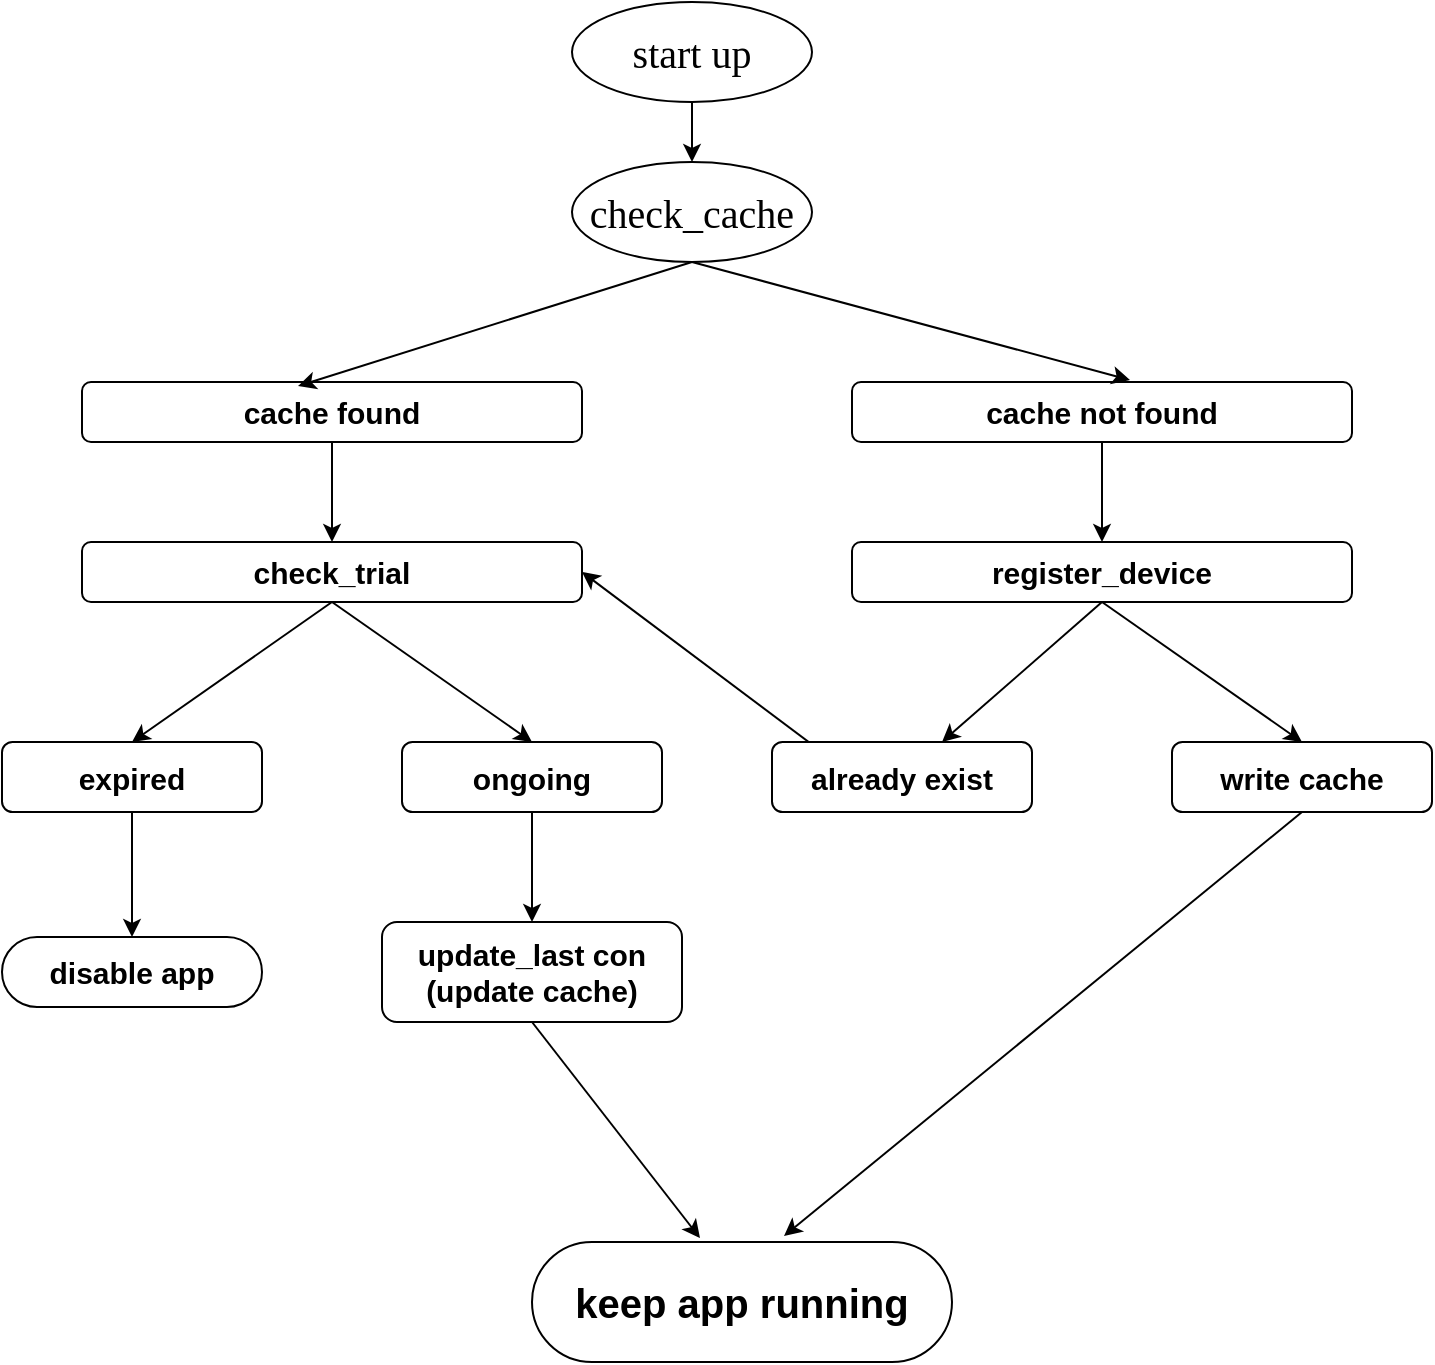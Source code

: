 <mxfile>
    <diagram id="V1fu0R7PlsbDlqnDrgyP" name="Page-1">
        <mxGraphModel dx="817" dy="1887" grid="1" gridSize="10" guides="1" tooltips="1" connect="1" arrows="1" fold="1" page="1" pageScale="1" pageWidth="850" pageHeight="1100" math="0" shadow="0">
            <root>
                <mxCell id="0"/>
                <mxCell id="1" parent="0"/>
                <mxCell id="2" value="check_cache" style="ellipse;whiteSpace=wrap;html=1;fontSize=20;fontFamily=Tahoma;fontStyle=0;strokeColor=default;strokeWidth=1;shadow=0;fillOpacity=100;" parent="1" vertex="1">
                    <mxGeometry x="370" y="-850" width="120" height="50" as="geometry"/>
                </mxCell>
                <mxCell id="7" style="edgeStyle=none;html=1;exitX=0.5;exitY=1;exitDx=0;exitDy=0;entryX=0.5;entryY=0;entryDx=0;entryDy=0;strokeColor=default;strokeWidth=1;shadow=0;fillOpacity=100;" parent="1" source="6" target="2" edge="1">
                    <mxGeometry relative="1" as="geometry"/>
                </mxCell>
                <mxCell id="6" value="start up" style="ellipse;whiteSpace=wrap;html=1;fontSize=20;fontFamily=Tahoma;fontStyle=0;strokeColor=default;strokeWidth=1;shadow=0;fillOpacity=100;" parent="1" vertex="1">
                    <mxGeometry x="370" y="-930" width="120" height="50" as="geometry"/>
                </mxCell>
                <mxCell id="15" style="edgeStyle=none;html=1;exitX=0.5;exitY=1;exitDx=0;exitDy=0;strokeColor=default;strokeWidth=1;shadow=0;fillOpacity=100;" parent="1" source="8" target="12" edge="1">
                    <mxGeometry relative="1" as="geometry"/>
                </mxCell>
                <mxCell id="8" value="cache found" style="rounded=1;whiteSpace=wrap;html=1;fontSize=15;fontStyle=1;strokeColor=default;strokeWidth=1;shadow=0;fillOpacity=100;" parent="1" vertex="1">
                    <mxGeometry x="125" y="-740" width="250" height="30" as="geometry"/>
                </mxCell>
                <mxCell id="14" style="edgeStyle=none;html=1;exitX=0.5;exitY=1;exitDx=0;exitDy=0;strokeColor=default;strokeWidth=1;shadow=0;fillOpacity=100;" parent="1" source="9" target="13" edge="1">
                    <mxGeometry relative="1" as="geometry"/>
                </mxCell>
                <mxCell id="9" value="cache not found" style="rounded=1;whiteSpace=wrap;html=1;fontSize=15;fontStyle=1;strokeColor=default;strokeWidth=1;shadow=0;fillOpacity=100;" parent="1" vertex="1">
                    <mxGeometry x="510" y="-740" width="250" height="30" as="geometry"/>
                </mxCell>
                <mxCell id="10" style="edgeStyle=none;html=1;exitX=0.5;exitY=1;exitDx=0;exitDy=0;entryX=0.432;entryY=0.067;entryDx=0;entryDy=0;entryPerimeter=0;strokeColor=default;strokeWidth=1;shadow=0;fillOpacity=100;" parent="1" source="2" target="8" edge="1">
                    <mxGeometry relative="1" as="geometry"/>
                </mxCell>
                <mxCell id="11" style="edgeStyle=none;html=1;exitX=0.5;exitY=1;exitDx=0;exitDy=0;entryX=0.556;entryY=-0.033;entryDx=0;entryDy=0;entryPerimeter=0;strokeColor=default;strokeWidth=1;shadow=0;fillOpacity=100;" parent="1" source="2" target="9" edge="1">
                    <mxGeometry relative="1" as="geometry"/>
                </mxCell>
                <mxCell id="23" style="edgeStyle=none;html=1;exitX=0.5;exitY=1;exitDx=0;exitDy=0;entryX=0.5;entryY=0;entryDx=0;entryDy=0;strokeColor=default;strokeWidth=1;shadow=0;fillOpacity=100;" parent="1" source="12" target="22" edge="1">
                    <mxGeometry relative="1" as="geometry"/>
                </mxCell>
                <mxCell id="24" style="edgeStyle=none;html=1;exitX=0.5;exitY=1;exitDx=0;exitDy=0;entryX=0.5;entryY=0;entryDx=0;entryDy=0;strokeColor=default;strokeWidth=1;shadow=0;fillOpacity=100;" parent="1" source="12" target="21" edge="1">
                    <mxGeometry relative="1" as="geometry"/>
                </mxCell>
                <mxCell id="12" value="check_trial" style="rounded=1;whiteSpace=wrap;html=1;fontSize=15;fontStyle=1;strokeColor=default;strokeWidth=1;shadow=0;fillOpacity=100;" parent="1" vertex="1">
                    <mxGeometry x="125" y="-660" width="250" height="30" as="geometry"/>
                </mxCell>
                <mxCell id="38" style="edgeStyle=none;html=1;exitX=0.5;exitY=1;exitDx=0;exitDy=0;" parent="1" source="13" target="18" edge="1">
                    <mxGeometry relative="1" as="geometry"/>
                </mxCell>
                <mxCell id="39" style="edgeStyle=none;html=1;exitX=0.5;exitY=1;exitDx=0;exitDy=0;entryX=0.5;entryY=0;entryDx=0;entryDy=0;" parent="1" source="13" target="16" edge="1">
                    <mxGeometry relative="1" as="geometry"/>
                </mxCell>
                <mxCell id="13" value="register_device" style="rounded=1;whiteSpace=wrap;html=1;fontSize=15;fontStyle=1;strokeColor=default;strokeWidth=1;shadow=0;fillOpacity=100;" parent="1" vertex="1">
                    <mxGeometry x="510" y="-660" width="250" height="30" as="geometry"/>
                </mxCell>
                <mxCell id="16" value="write cache" style="whiteSpace=wrap;html=1;fontSize=15;rounded=1;fontStyle=1;strokeColor=default;strokeWidth=1;shadow=0;fillOpacity=100;" parent="1" vertex="1">
                    <mxGeometry x="670" y="-560" width="130" height="35" as="geometry"/>
                </mxCell>
                <mxCell id="20" style="edgeStyle=none;html=1;exitX=0.5;exitY=1;exitDx=0;exitDy=0;entryX=1;entryY=0.5;entryDx=0;entryDy=0;strokeColor=default;strokeWidth=1;shadow=0;fillOpacity=100;" parent="1" source="18" target="12" edge="1">
                    <mxGeometry relative="1" as="geometry"/>
                </mxCell>
                <mxCell id="18" value="already exist" style="whiteSpace=wrap;html=1;fontSize=15;rounded=1;fontStyle=1;strokeColor=default;strokeWidth=1;shadow=0;fillOpacity=100;" parent="1" vertex="1">
                    <mxGeometry x="470" y="-560" width="130" height="35" as="geometry"/>
                </mxCell>
                <mxCell id="31" style="edgeStyle=none;html=1;exitX=0.5;exitY=1;exitDx=0;exitDy=0;entryX=0.5;entryY=0;entryDx=0;entryDy=0;strokeColor=default;strokeWidth=1;shadow=0;fillOpacity=100;" parent="1" source="21" target="30" edge="1">
                    <mxGeometry relative="1" as="geometry"/>
                </mxCell>
                <mxCell id="21" value="expired" style="whiteSpace=wrap;html=1;fontSize=15;rounded=1;fontStyle=1;strokeColor=default;strokeWidth=1;shadow=0;fillOpacity=100;" parent="1" vertex="1">
                    <mxGeometry x="85" y="-560" width="130" height="35" as="geometry"/>
                </mxCell>
                <mxCell id="26" style="edgeStyle=none;html=1;exitX=0.5;exitY=1;exitDx=0;exitDy=0;entryX=0.5;entryY=0;entryDx=0;entryDy=0;strokeColor=default;strokeWidth=1;shadow=0;fillOpacity=100;" parent="1" source="22" target="25" edge="1">
                    <mxGeometry relative="1" as="geometry"/>
                </mxCell>
                <mxCell id="22" value="ongoing" style="whiteSpace=wrap;html=1;fontSize=15;rounded=1;fontStyle=1;strokeColor=default;strokeWidth=1;shadow=0;fillOpacity=100;" parent="1" vertex="1">
                    <mxGeometry x="285" y="-560" width="130" height="35" as="geometry"/>
                </mxCell>
                <mxCell id="25" value="&lt;font style=&quot;color: rgb(0, 0, 0);&quot;&gt;update_last&amp;nbsp;&lt;span style=&quot;background-color: transparent;&quot;&gt;c&lt;font style=&quot;color: rgb(0, 0, 0);&quot;&gt;on&lt;/font&gt;&lt;/span&gt;&lt;/font&gt;&lt;div&gt;&lt;span style=&quot;background-color: transparent;&quot;&gt;&lt;font style=&quot;color: rgb(0, 0, 0);&quot;&gt;(update cache)&lt;/font&gt;&lt;/span&gt;&lt;/div&gt;" style="whiteSpace=wrap;html=1;fontSize=15;rounded=1;fontStyle=1;strokeColor=default;strokeWidth=1;shadow=0;fillOpacity=100;" parent="1" vertex="1">
                    <mxGeometry x="275" y="-470" width="150" height="50" as="geometry"/>
                </mxCell>
                <mxCell id="30" value="disable app" style="whiteSpace=wrap;html=1;fontSize=15;rounded=1;fontStyle=1;arcSize=50;strokeColor=default;strokeWidth=1;shadow=0;fillOpacity=100;" parent="1" vertex="1">
                    <mxGeometry x="85" y="-462.5" width="130" height="35" as="geometry"/>
                </mxCell>
                <mxCell id="34" value="&lt;font style=&quot;color: rgb(0, 0, 0);&quot;&gt;&lt;b&gt;keep app running&lt;/b&gt;&lt;/font&gt;" style="rounded=1;whiteSpace=wrap;html=1;fontSize=20;arcSize=50;strokeColor=default;strokeWidth=1;shadow=0;fillOpacity=100;" parent="1" vertex="1">
                    <mxGeometry x="350" y="-310" width="210" height="60" as="geometry"/>
                </mxCell>
                <mxCell id="36" style="edgeStyle=none;html=1;exitX=0.5;exitY=1;exitDx=0;exitDy=0;entryX=0.4;entryY=-0.033;entryDx=0;entryDy=0;entryPerimeter=0;strokeColor=default;strokeWidth=1;shadow=0;fillOpacity=100;" parent="1" source="25" target="34" edge="1">
                    <mxGeometry relative="1" as="geometry"/>
                </mxCell>
                <mxCell id="37" style="edgeStyle=none;html=1;exitX=0.5;exitY=1;exitDx=0;exitDy=0;entryX=0.6;entryY=-0.05;entryDx=0;entryDy=0;entryPerimeter=0;strokeColor=default;strokeWidth=1;shadow=0;fillOpacity=100;" parent="1" source="16" target="34" edge="1">
                    <mxGeometry relative="1" as="geometry"/>
                </mxCell>
            </root>
        </mxGraphModel>
    </diagram>
</mxfile>